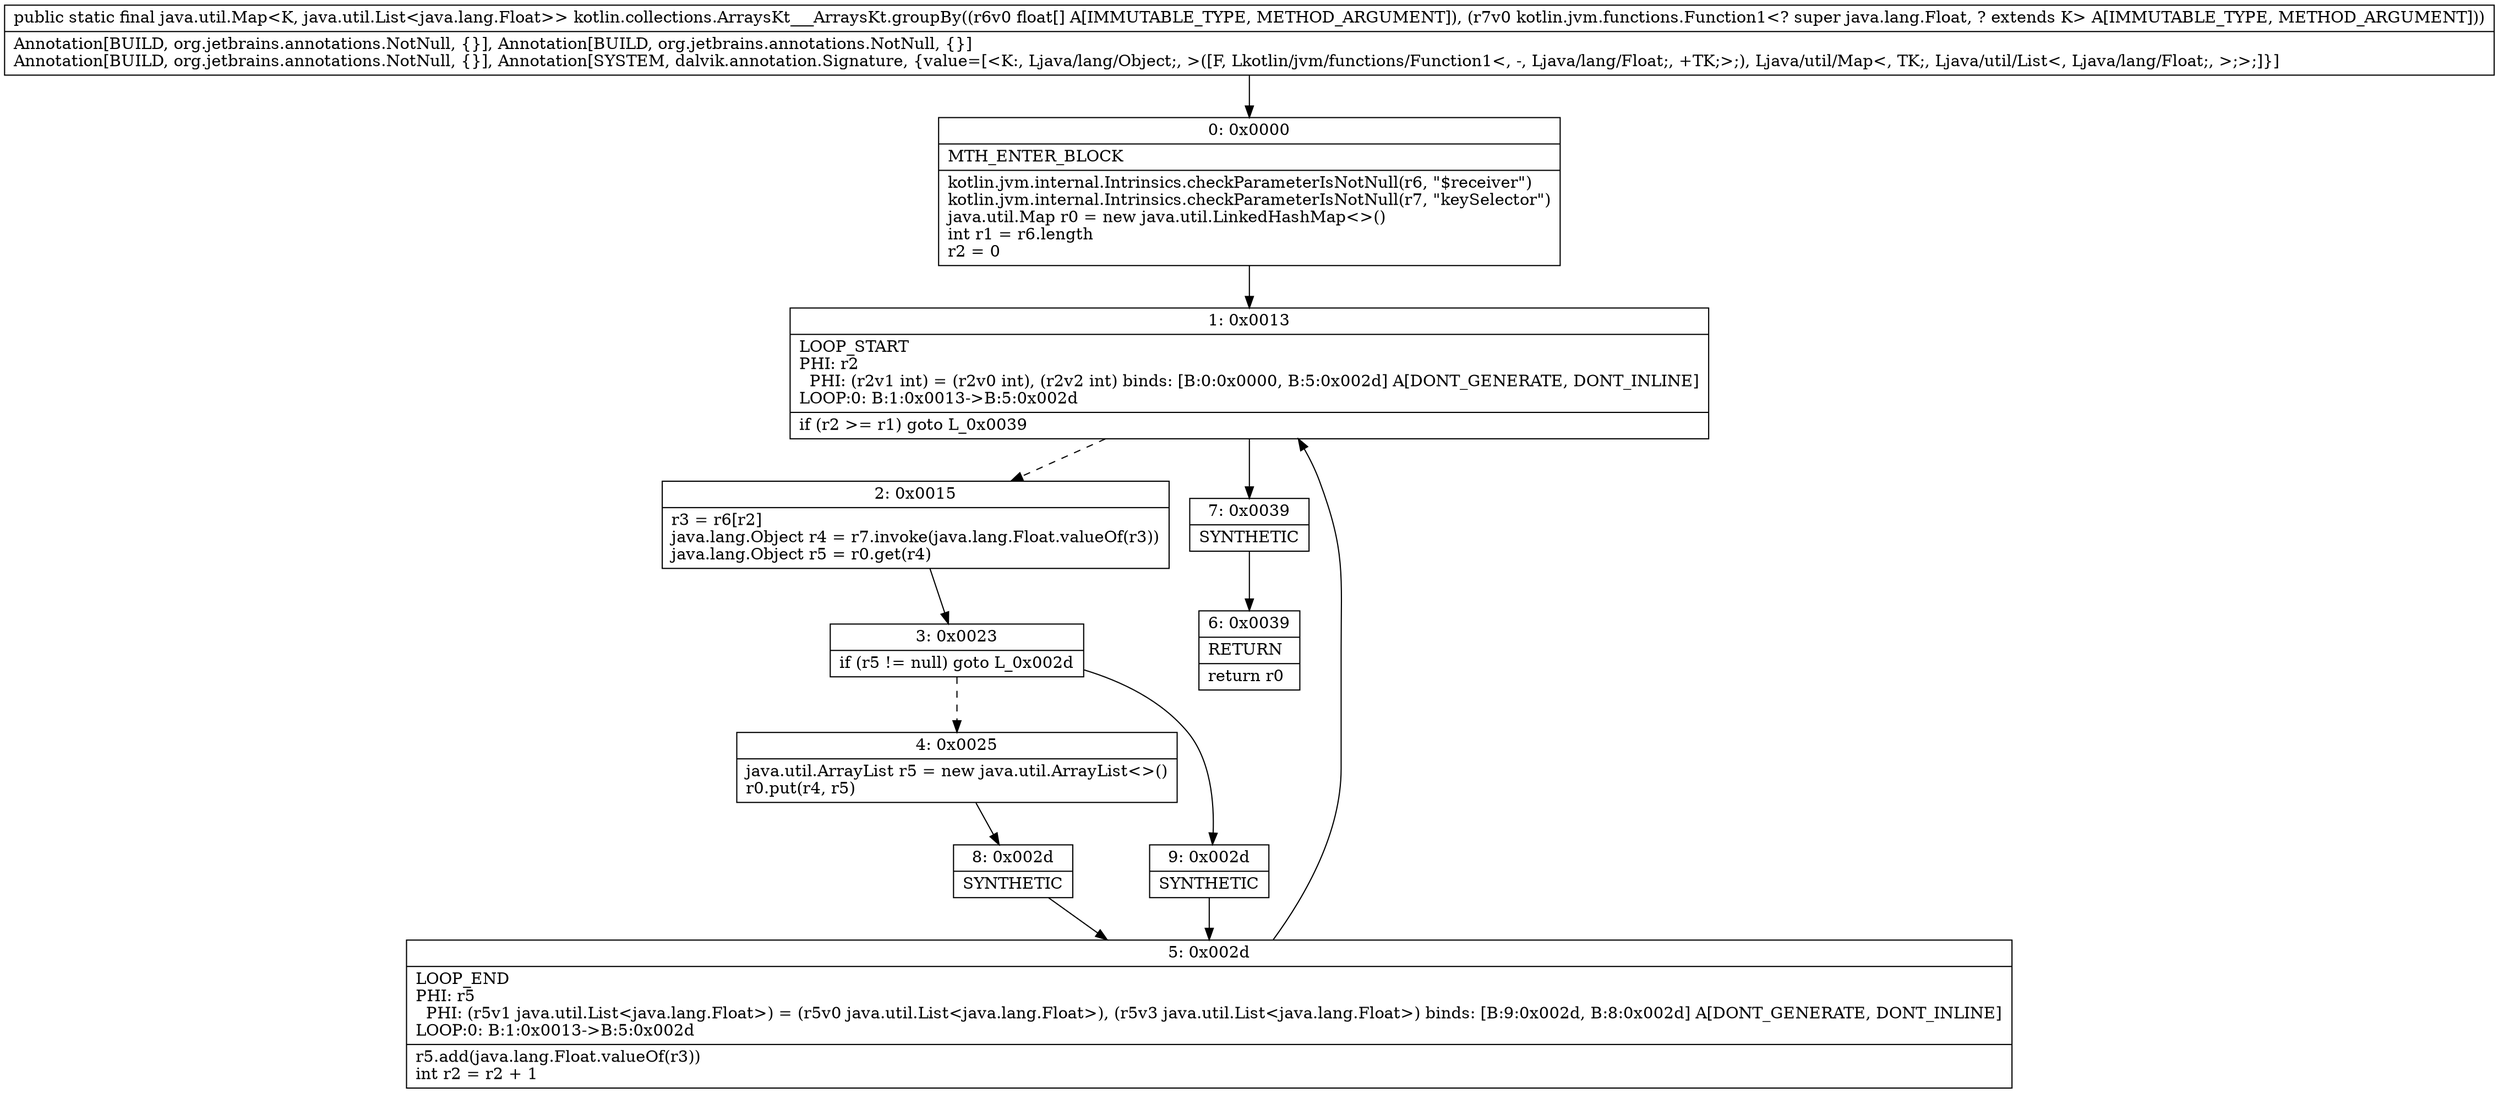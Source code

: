 digraph "CFG forkotlin.collections.ArraysKt___ArraysKt.groupBy([FLkotlin\/jvm\/functions\/Function1;)Ljava\/util\/Map;" {
Node_0 [shape=record,label="{0\:\ 0x0000|MTH_ENTER_BLOCK\l|kotlin.jvm.internal.Intrinsics.checkParameterIsNotNull(r6, \"$receiver\")\lkotlin.jvm.internal.Intrinsics.checkParameterIsNotNull(r7, \"keySelector\")\ljava.util.Map r0 = new java.util.LinkedHashMap\<\>()\lint r1 = r6.length\lr2 = 0\l}"];
Node_1 [shape=record,label="{1\:\ 0x0013|LOOP_START\lPHI: r2 \l  PHI: (r2v1 int) = (r2v0 int), (r2v2 int) binds: [B:0:0x0000, B:5:0x002d] A[DONT_GENERATE, DONT_INLINE]\lLOOP:0: B:1:0x0013\-\>B:5:0x002d\l|if (r2 \>= r1) goto L_0x0039\l}"];
Node_2 [shape=record,label="{2\:\ 0x0015|r3 = r6[r2]\ljava.lang.Object r4 = r7.invoke(java.lang.Float.valueOf(r3))\ljava.lang.Object r5 = r0.get(r4)\l}"];
Node_3 [shape=record,label="{3\:\ 0x0023|if (r5 != null) goto L_0x002d\l}"];
Node_4 [shape=record,label="{4\:\ 0x0025|java.util.ArrayList r5 = new java.util.ArrayList\<\>()\lr0.put(r4, r5)\l}"];
Node_5 [shape=record,label="{5\:\ 0x002d|LOOP_END\lPHI: r5 \l  PHI: (r5v1 java.util.List\<java.lang.Float\>) = (r5v0 java.util.List\<java.lang.Float\>), (r5v3 java.util.List\<java.lang.Float\>) binds: [B:9:0x002d, B:8:0x002d] A[DONT_GENERATE, DONT_INLINE]\lLOOP:0: B:1:0x0013\-\>B:5:0x002d\l|r5.add(java.lang.Float.valueOf(r3))\lint r2 = r2 + 1\l}"];
Node_6 [shape=record,label="{6\:\ 0x0039|RETURN\l|return r0\l}"];
Node_7 [shape=record,label="{7\:\ 0x0039|SYNTHETIC\l}"];
Node_8 [shape=record,label="{8\:\ 0x002d|SYNTHETIC\l}"];
Node_9 [shape=record,label="{9\:\ 0x002d|SYNTHETIC\l}"];
MethodNode[shape=record,label="{public static final java.util.Map\<K, java.util.List\<java.lang.Float\>\> kotlin.collections.ArraysKt___ArraysKt.groupBy((r6v0 float[] A[IMMUTABLE_TYPE, METHOD_ARGUMENT]), (r7v0 kotlin.jvm.functions.Function1\<? super java.lang.Float, ? extends K\> A[IMMUTABLE_TYPE, METHOD_ARGUMENT]))  | Annotation[BUILD, org.jetbrains.annotations.NotNull, \{\}], Annotation[BUILD, org.jetbrains.annotations.NotNull, \{\}]\lAnnotation[BUILD, org.jetbrains.annotations.NotNull, \{\}], Annotation[SYSTEM, dalvik.annotation.Signature, \{value=[\<K:, Ljava\/lang\/Object;, \>([F, Lkotlin\/jvm\/functions\/Function1\<, \-, Ljava\/lang\/Float;, +TK;\>;), Ljava\/util\/Map\<, TK;, Ljava\/util\/List\<, Ljava\/lang\/Float;, \>;\>;]\}]\l}"];
MethodNode -> Node_0;
Node_0 -> Node_1;
Node_1 -> Node_2[style=dashed];
Node_1 -> Node_7;
Node_2 -> Node_3;
Node_3 -> Node_4[style=dashed];
Node_3 -> Node_9;
Node_4 -> Node_8;
Node_5 -> Node_1;
Node_7 -> Node_6;
Node_8 -> Node_5;
Node_9 -> Node_5;
}

